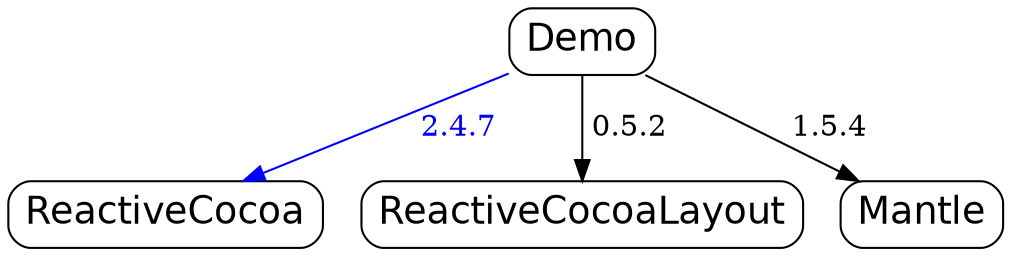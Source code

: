 digraph dependencygraph {
    center=1;
    node [shape=box, style=rounded, color=black, fontcolor=black, height=0.45, fontsize=18, fontname=Helvetica];
    edge [color=black];

    Demo -> ReactiveCocoa [label=" 2.4.7 ", fontcolor=blue, color=blue];
    Demo -> ReactiveCocoaLayout [label=" 0.5.2 "];
    Demo -> Mantle [label=" 1.5.4 "];
}
